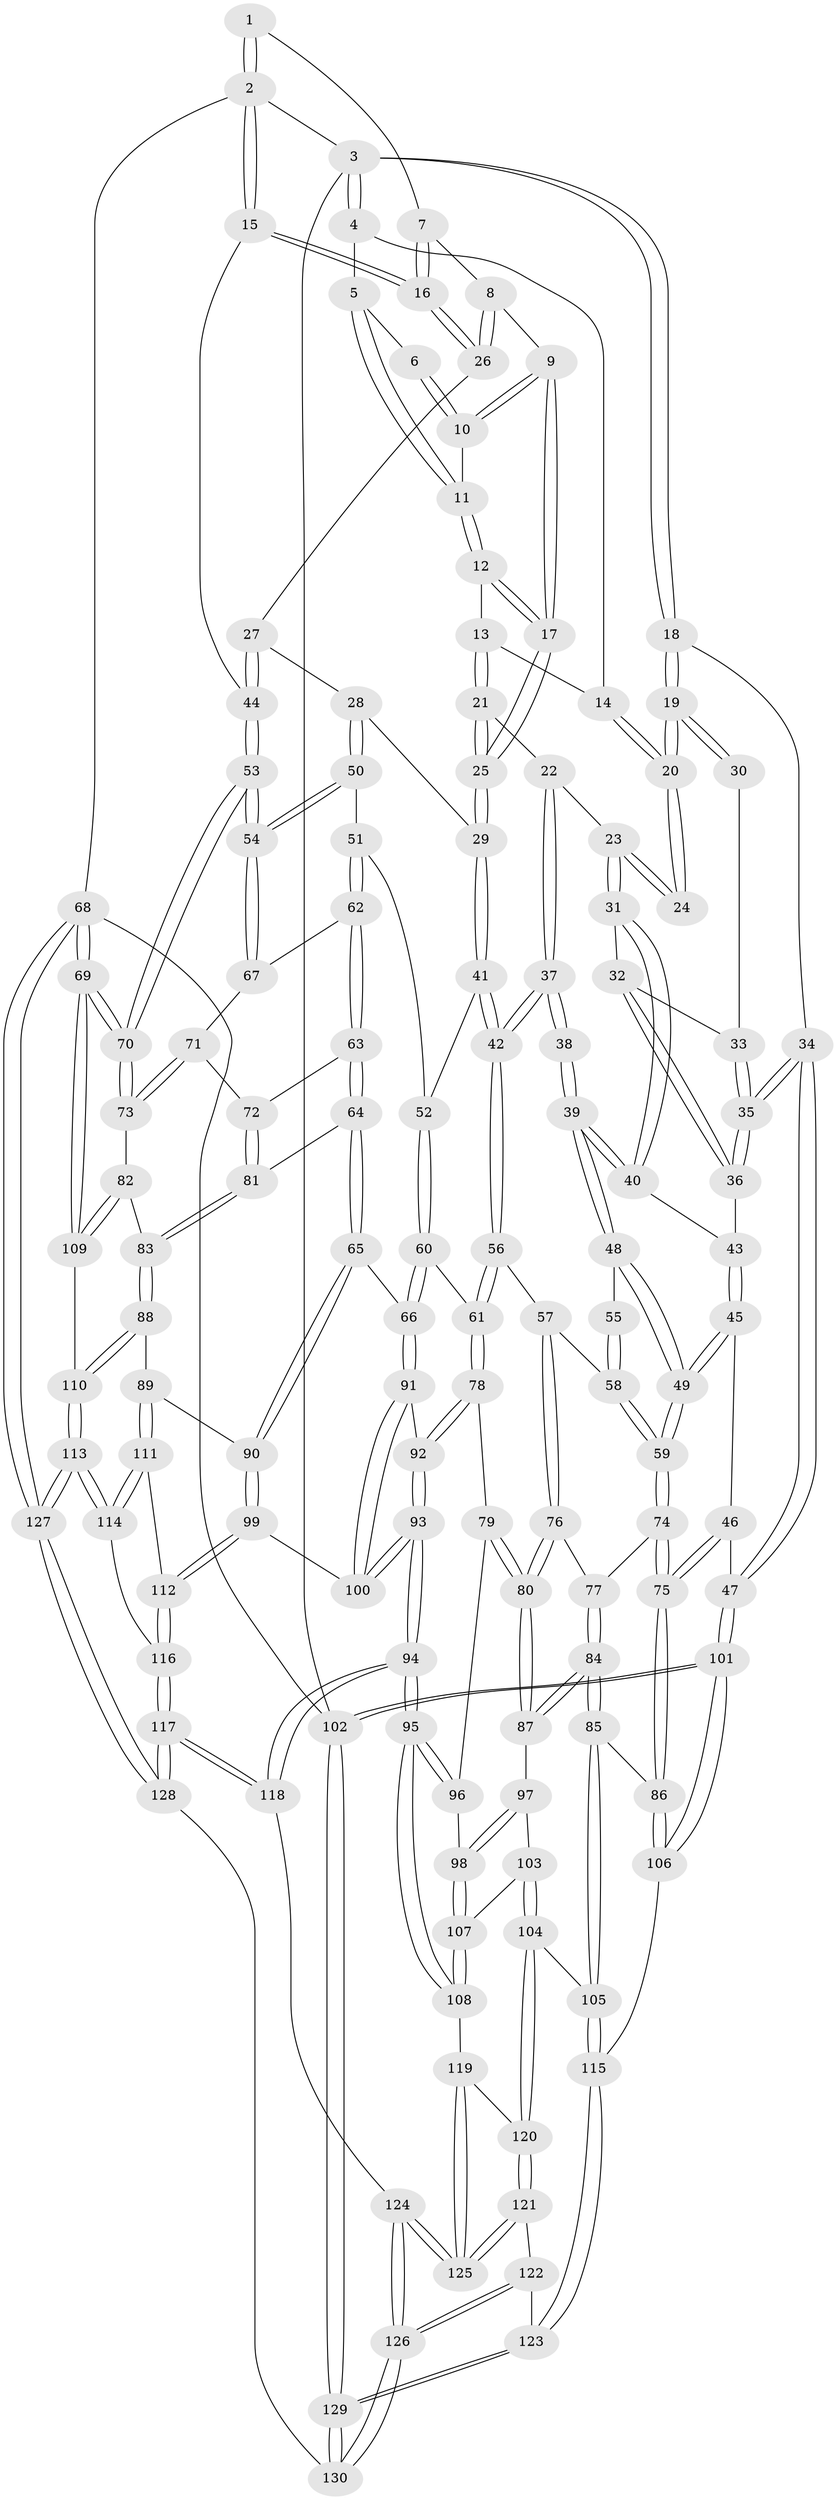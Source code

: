 // Generated by graph-tools (version 1.1) at 2025/38/03/09/25 02:38:28]
// undirected, 130 vertices, 322 edges
graph export_dot {
graph [start="1"]
  node [color=gray90,style=filled];
  1 [pos="+0.8645389105225652+0"];
  2 [pos="+1+0"];
  3 [pos="+0+0"];
  4 [pos="+0.2535816026781167+0"];
  5 [pos="+0.263204645448618+0"];
  6 [pos="+0.5502620456566797+0"];
  7 [pos="+0.7443739720329612+0.07634053667717534"];
  8 [pos="+0.7156510973551703+0.1346618732851245"];
  9 [pos="+0.6405449914078891+0.13195813085624275"];
  10 [pos="+0.6032042666211609+0.07114963055405178"];
  11 [pos="+0.44618906205372233+0.08984595595191587"];
  12 [pos="+0.44832631596120764+0.1424313417764429"];
  13 [pos="+0.37387987503806813+0.17629852365377202"];
  14 [pos="+0.23739994069060888+0.0048722069315926455"];
  15 [pos="+1+0"];
  16 [pos="+1+0.009077896817653997"];
  17 [pos="+0.5461021019627721+0.24748483197626897"];
  18 [pos="+0+0.012826817822000318"];
  19 [pos="+0+0.08582094290041285"];
  20 [pos="+0.19187410591659135+0.15010415362276494"];
  21 [pos="+0.3694448737933513+0.19293879070775602"];
  22 [pos="+0.3088203921516778+0.273345194119593"];
  23 [pos="+0.2244420094367498+0.24218823368649514"];
  24 [pos="+0.1908045705426708+0.18079072354055795"];
  25 [pos="+0.5353299279074172+0.2978980134247715"];
  26 [pos="+0.7767700640435075+0.18723073142916127"];
  27 [pos="+0.788403122680591+0.2772836943592913"];
  28 [pos="+0.7576315556762799+0.37339741098348006"];
  29 [pos="+0.5318967725551182+0.34105004313517495"];
  30 [pos="+0.06622805714661076+0.23725727604425254"];
  31 [pos="+0.19650664403114368+0.298662130021008"];
  32 [pos="+0.0767025296345604+0.3046539916357164"];
  33 [pos="+0.06340735297835691+0.2720714260459591"];
  34 [pos="+0+0.45570671372384525"];
  35 [pos="+0+0.4449256600545022"];
  36 [pos="+0.07768246301883827+0.3432439996877519"];
  37 [pos="+0.4118658842858145+0.3982220091519549"];
  38 [pos="+0.3973090264490385+0.40294484343085435"];
  39 [pos="+0.19742404345975176+0.38507310773868836"];
  40 [pos="+0.1803974351380757+0.3574027179699305"];
  41 [pos="+0.488356641786778+0.3889196057033088"];
  42 [pos="+0.4571927554742528+0.4123207015573988"];
  43 [pos="+0.1157813719636291+0.3742838427004139"];
  44 [pos="+1+0.2779671506706365"];
  45 [pos="+0.06304341750241978+0.5034765147872529"];
  46 [pos="+0+0.4983843575967918"];
  47 [pos="+0+0.48187921716354154"];
  48 [pos="+0.19538835040594182+0.4816917398712837"];
  49 [pos="+0.15294112395857135+0.5463609256293569"];
  50 [pos="+0.7699996191352317+0.39480365381307253"];
  51 [pos="+0.7563691063018289+0.49366521247625045"];
  52 [pos="+0.6802560708225516+0.5251127213190923"];
  53 [pos="+1+0.40742408520089085"];
  54 [pos="+1+0.4340908277947806"];
  55 [pos="+0.3275283431652678+0.44531646847320194"];
  56 [pos="+0.45761311988216186+0.42703685620238585"];
  57 [pos="+0.3529256913743813+0.5878620212364895"];
  58 [pos="+0.27374729359984595+0.5438166925226672"];
  59 [pos="+0.1571290314610609+0.5543391841680253"];
  60 [pos="+0.6116879794916883+0.6099961057215701"];
  61 [pos="+0.5410859267953757+0.6063351768420575"];
  62 [pos="+0.773659900237007+0.5226573394440827"];
  63 [pos="+0.775590207934216+0.5557903900677471"];
  64 [pos="+0.6901483468810633+0.6533959756809199"];
  65 [pos="+0.6743243880391754+0.6622196691235522"];
  66 [pos="+0.6684173577193716+0.6613730246692598"];
  67 [pos="+0.9254586885445757+0.5486962224095445"];
  68 [pos="+1+1"];
  69 [pos="+1+0.7976677239366583"];
  70 [pos="+1+0.6405707847829204"];
  71 [pos="+0.9139573226562315+0.5825122982309948"];
  72 [pos="+0.8095181728971883+0.6240391482508932"];
  73 [pos="+0.9198505742853247+0.6870312539993157"];
  74 [pos="+0.15771721727546847+0.5581450548581335"];
  75 [pos="+0.10467048249610977+0.7007629046848242"];
  76 [pos="+0.3505724334013829+0.6066931032685697"];
  77 [pos="+0.2344713058623148+0.6255087740543975"];
  78 [pos="+0.5404730499950096+0.6074023023539222"];
  79 [pos="+0.5348943021320138+0.6127691525989883"];
  80 [pos="+0.3669611452819764+0.6530962354328913"];
  81 [pos="+0.8114203218799326+0.6548121142750832"];
  82 [pos="+0.8917715634793483+0.7151827821338703"];
  83 [pos="+0.8352531513405156+0.7113418416197024"];
  84 [pos="+0.2581080612547515+0.7244698131313638"];
  85 [pos="+0.24574709627658545+0.7503305082787561"];
  86 [pos="+0.10257296345930407+0.7092925330285634"];
  87 [pos="+0.36540759990373783+0.6658817994457107"];
  88 [pos="+0.8005534350466592+0.7409658804134839"];
  89 [pos="+0.7865095932131342+0.750470595363582"];
  90 [pos="+0.7362436171186462+0.7293204576305987"];
  91 [pos="+0.6455979731830346+0.7117525100262428"];
  92 [pos="+0.5705601799909241+0.7089151820486619"];
  93 [pos="+0.5751103426934309+0.8064934738524919"];
  94 [pos="+0.5272509800367045+0.8370823960115303"];
  95 [pos="+0.5046746708508384+0.8211227761011136"];
  96 [pos="+0.5333120502314275+0.6158558464910074"];
  97 [pos="+0.3769536358907571+0.6843143492526444"];
  98 [pos="+0.4408742386778368+0.7288392240816972"];
  99 [pos="+0.6349824239689196+0.7981494118584249"];
  100 [pos="+0.6239388755594695+0.7946542405423671"];
  101 [pos="+0+0.8127483307279453"];
  102 [pos="+0+1"];
  103 [pos="+0.3602389563152677+0.7498530217531202"];
  104 [pos="+0.3201402526726373+0.8135559977867636"];
  105 [pos="+0.24855078994976476+0.7594976660651187"];
  106 [pos="+0+0.8134135136796097"];
  107 [pos="+0.4620930536454328+0.7910932440249988"];
  108 [pos="+0.4686994129530799+0.8055897547336933"];
  109 [pos="+0.9282628276367351+0.7865764493109526"];
  110 [pos="+0.9008507367852789+0.8747291917281759"];
  111 [pos="+0.7797696013511191+0.7761078871729635"];
  112 [pos="+0.6528342035370732+0.8107833312557334"];
  113 [pos="+0.8892463848840372+0.9339437973166677"];
  114 [pos="+0.7798924535412666+0.8935637064834929"];
  115 [pos="+0.141867266896634+0.9202303398923597"];
  116 [pos="+0.7298122200052286+0.9092306195800947"];
  117 [pos="+0.6366213397185612+1"];
  118 [pos="+0.5275579899871699+0.8414142687600962"];
  119 [pos="+0.39618999126122356+0.8299110880759882"];
  120 [pos="+0.33119073140329114+0.8310247481596291"];
  121 [pos="+0.31903594853655376+0.8670814261344848"];
  122 [pos="+0.3167106180580722+0.87054156156069"];
  123 [pos="+0.16939081106003678+0.9616223316094469"];
  124 [pos="+0.427873358942066+0.9721910746220068"];
  125 [pos="+0.4070800306499571+0.9340235313471745"];
  126 [pos="+0.3924962869380353+1"];
  127 [pos="+1+1"];
  128 [pos="+0.6002669264586831+1"];
  129 [pos="+0.2357381713095755+1"];
  130 [pos="+0.382385165123674+1"];
  1 -- 2;
  1 -- 2;
  1 -- 7;
  2 -- 3;
  2 -- 15;
  2 -- 15;
  2 -- 68;
  3 -- 4;
  3 -- 4;
  3 -- 18;
  3 -- 18;
  3 -- 102;
  4 -- 5;
  4 -- 14;
  5 -- 6;
  5 -- 11;
  5 -- 11;
  6 -- 10;
  6 -- 10;
  7 -- 8;
  7 -- 16;
  7 -- 16;
  8 -- 9;
  8 -- 26;
  8 -- 26;
  9 -- 10;
  9 -- 10;
  9 -- 17;
  9 -- 17;
  10 -- 11;
  11 -- 12;
  11 -- 12;
  12 -- 13;
  12 -- 17;
  12 -- 17;
  13 -- 14;
  13 -- 21;
  13 -- 21;
  14 -- 20;
  14 -- 20;
  15 -- 16;
  15 -- 16;
  15 -- 44;
  16 -- 26;
  16 -- 26;
  17 -- 25;
  17 -- 25;
  18 -- 19;
  18 -- 19;
  18 -- 34;
  19 -- 20;
  19 -- 20;
  19 -- 30;
  19 -- 30;
  20 -- 24;
  20 -- 24;
  21 -- 22;
  21 -- 25;
  21 -- 25;
  22 -- 23;
  22 -- 37;
  22 -- 37;
  23 -- 24;
  23 -- 24;
  23 -- 31;
  23 -- 31;
  25 -- 29;
  25 -- 29;
  26 -- 27;
  27 -- 28;
  27 -- 44;
  27 -- 44;
  28 -- 29;
  28 -- 50;
  28 -- 50;
  29 -- 41;
  29 -- 41;
  30 -- 33;
  31 -- 32;
  31 -- 40;
  31 -- 40;
  32 -- 33;
  32 -- 36;
  32 -- 36;
  33 -- 35;
  33 -- 35;
  34 -- 35;
  34 -- 35;
  34 -- 47;
  34 -- 47;
  35 -- 36;
  35 -- 36;
  36 -- 43;
  37 -- 38;
  37 -- 38;
  37 -- 42;
  37 -- 42;
  38 -- 39;
  38 -- 39;
  39 -- 40;
  39 -- 40;
  39 -- 48;
  39 -- 48;
  40 -- 43;
  41 -- 42;
  41 -- 42;
  41 -- 52;
  42 -- 56;
  42 -- 56;
  43 -- 45;
  43 -- 45;
  44 -- 53;
  44 -- 53;
  45 -- 46;
  45 -- 49;
  45 -- 49;
  46 -- 47;
  46 -- 75;
  46 -- 75;
  47 -- 101;
  47 -- 101;
  48 -- 49;
  48 -- 49;
  48 -- 55;
  49 -- 59;
  49 -- 59;
  50 -- 51;
  50 -- 54;
  50 -- 54;
  51 -- 52;
  51 -- 62;
  51 -- 62;
  52 -- 60;
  52 -- 60;
  53 -- 54;
  53 -- 54;
  53 -- 70;
  53 -- 70;
  54 -- 67;
  54 -- 67;
  55 -- 58;
  55 -- 58;
  56 -- 57;
  56 -- 61;
  56 -- 61;
  57 -- 58;
  57 -- 76;
  57 -- 76;
  58 -- 59;
  58 -- 59;
  59 -- 74;
  59 -- 74;
  60 -- 61;
  60 -- 66;
  60 -- 66;
  61 -- 78;
  61 -- 78;
  62 -- 63;
  62 -- 63;
  62 -- 67;
  63 -- 64;
  63 -- 64;
  63 -- 72;
  64 -- 65;
  64 -- 65;
  64 -- 81;
  65 -- 66;
  65 -- 90;
  65 -- 90;
  66 -- 91;
  66 -- 91;
  67 -- 71;
  68 -- 69;
  68 -- 69;
  68 -- 127;
  68 -- 127;
  68 -- 102;
  69 -- 70;
  69 -- 70;
  69 -- 109;
  69 -- 109;
  70 -- 73;
  70 -- 73;
  71 -- 72;
  71 -- 73;
  71 -- 73;
  72 -- 81;
  72 -- 81;
  73 -- 82;
  74 -- 75;
  74 -- 75;
  74 -- 77;
  75 -- 86;
  75 -- 86;
  76 -- 77;
  76 -- 80;
  76 -- 80;
  77 -- 84;
  77 -- 84;
  78 -- 79;
  78 -- 92;
  78 -- 92;
  79 -- 80;
  79 -- 80;
  79 -- 96;
  80 -- 87;
  80 -- 87;
  81 -- 83;
  81 -- 83;
  82 -- 83;
  82 -- 109;
  82 -- 109;
  83 -- 88;
  83 -- 88;
  84 -- 85;
  84 -- 85;
  84 -- 87;
  84 -- 87;
  85 -- 86;
  85 -- 105;
  85 -- 105;
  86 -- 106;
  86 -- 106;
  87 -- 97;
  88 -- 89;
  88 -- 110;
  88 -- 110;
  89 -- 90;
  89 -- 111;
  89 -- 111;
  90 -- 99;
  90 -- 99;
  91 -- 92;
  91 -- 100;
  91 -- 100;
  92 -- 93;
  92 -- 93;
  93 -- 94;
  93 -- 94;
  93 -- 100;
  93 -- 100;
  94 -- 95;
  94 -- 95;
  94 -- 118;
  94 -- 118;
  95 -- 96;
  95 -- 96;
  95 -- 108;
  95 -- 108;
  96 -- 98;
  97 -- 98;
  97 -- 98;
  97 -- 103;
  98 -- 107;
  98 -- 107;
  99 -- 100;
  99 -- 112;
  99 -- 112;
  101 -- 102;
  101 -- 102;
  101 -- 106;
  101 -- 106;
  102 -- 129;
  102 -- 129;
  103 -- 104;
  103 -- 104;
  103 -- 107;
  104 -- 105;
  104 -- 120;
  104 -- 120;
  105 -- 115;
  105 -- 115;
  106 -- 115;
  107 -- 108;
  107 -- 108;
  108 -- 119;
  109 -- 110;
  110 -- 113;
  110 -- 113;
  111 -- 112;
  111 -- 114;
  111 -- 114;
  112 -- 116;
  112 -- 116;
  113 -- 114;
  113 -- 114;
  113 -- 127;
  113 -- 127;
  114 -- 116;
  115 -- 123;
  115 -- 123;
  116 -- 117;
  116 -- 117;
  117 -- 118;
  117 -- 118;
  117 -- 128;
  117 -- 128;
  118 -- 124;
  119 -- 120;
  119 -- 125;
  119 -- 125;
  120 -- 121;
  120 -- 121;
  121 -- 122;
  121 -- 125;
  121 -- 125;
  122 -- 123;
  122 -- 126;
  122 -- 126;
  123 -- 129;
  123 -- 129;
  124 -- 125;
  124 -- 125;
  124 -- 126;
  124 -- 126;
  126 -- 130;
  126 -- 130;
  127 -- 128;
  127 -- 128;
  128 -- 130;
  129 -- 130;
  129 -- 130;
}
